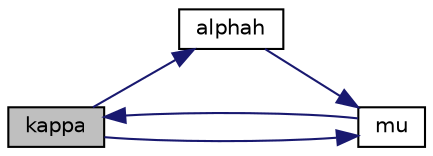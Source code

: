 digraph "kappa"
{
  bgcolor="transparent";
  edge [fontname="Helvetica",fontsize="10",labelfontname="Helvetica",labelfontsize="10"];
  node [fontname="Helvetica",fontsize="10",shape=record];
  rankdir="LR";
  Node162 [label="kappa",height=0.2,width=0.4,color="black", fillcolor="grey75", style="filled", fontcolor="black"];
  Node162 -> Node163 [color="midnightblue",fontsize="10",style="solid",fontname="Helvetica"];
  Node163 [label="alphah",height=0.2,width=0.4,color="black",URL="$a31749.html#aa3d16e0f36b6c7f0e4c8fdd59878d31f",tooltip="Thermal diffusivity of enthalpy [kg/ms]. "];
  Node163 -> Node164 [color="midnightblue",fontsize="10",style="solid",fontname="Helvetica"];
  Node164 [label="mu",height=0.2,width=0.4,color="black",URL="$a31749.html#a156c9bed463e921bb2ef8c7cbfb7fdc9",tooltip="Dynamic viscosity [kg/ms]. "];
  Node164 -> Node162 [color="midnightblue",fontsize="10",style="solid",fontname="Helvetica"];
  Node162 -> Node164 [color="midnightblue",fontsize="10",style="solid",fontname="Helvetica"];
}
